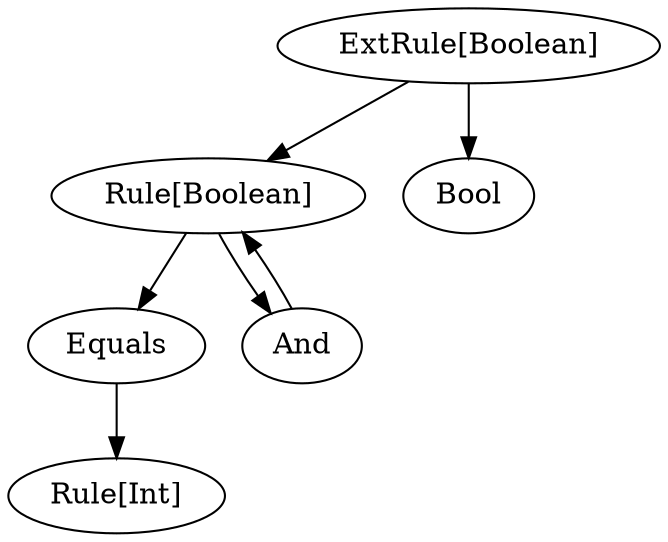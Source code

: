 digraph {
    splines=true

    ExtRuleBool[label="ExtRule[Boolean]" class="operator,disabled"]
    RuleBool[label="Rule[Boolean]" class="operator"]
    RuleInt[label="Rule[Int]" class="operator"]
    And
    Equals
    Bool[class="disabled"]

    ExtRuleBool -> RuleBool[class="relies,disabled"]
    ExtRuleBool -> Bool[class="disabled"]
    Equals -> RuleInt[class="relies"]
    RuleBool -> And
    RuleBool -> Equals
    And -> RuleBool[class="relies"]
    And -> ExtRuleBool[class="relies" style="invis"]
}
